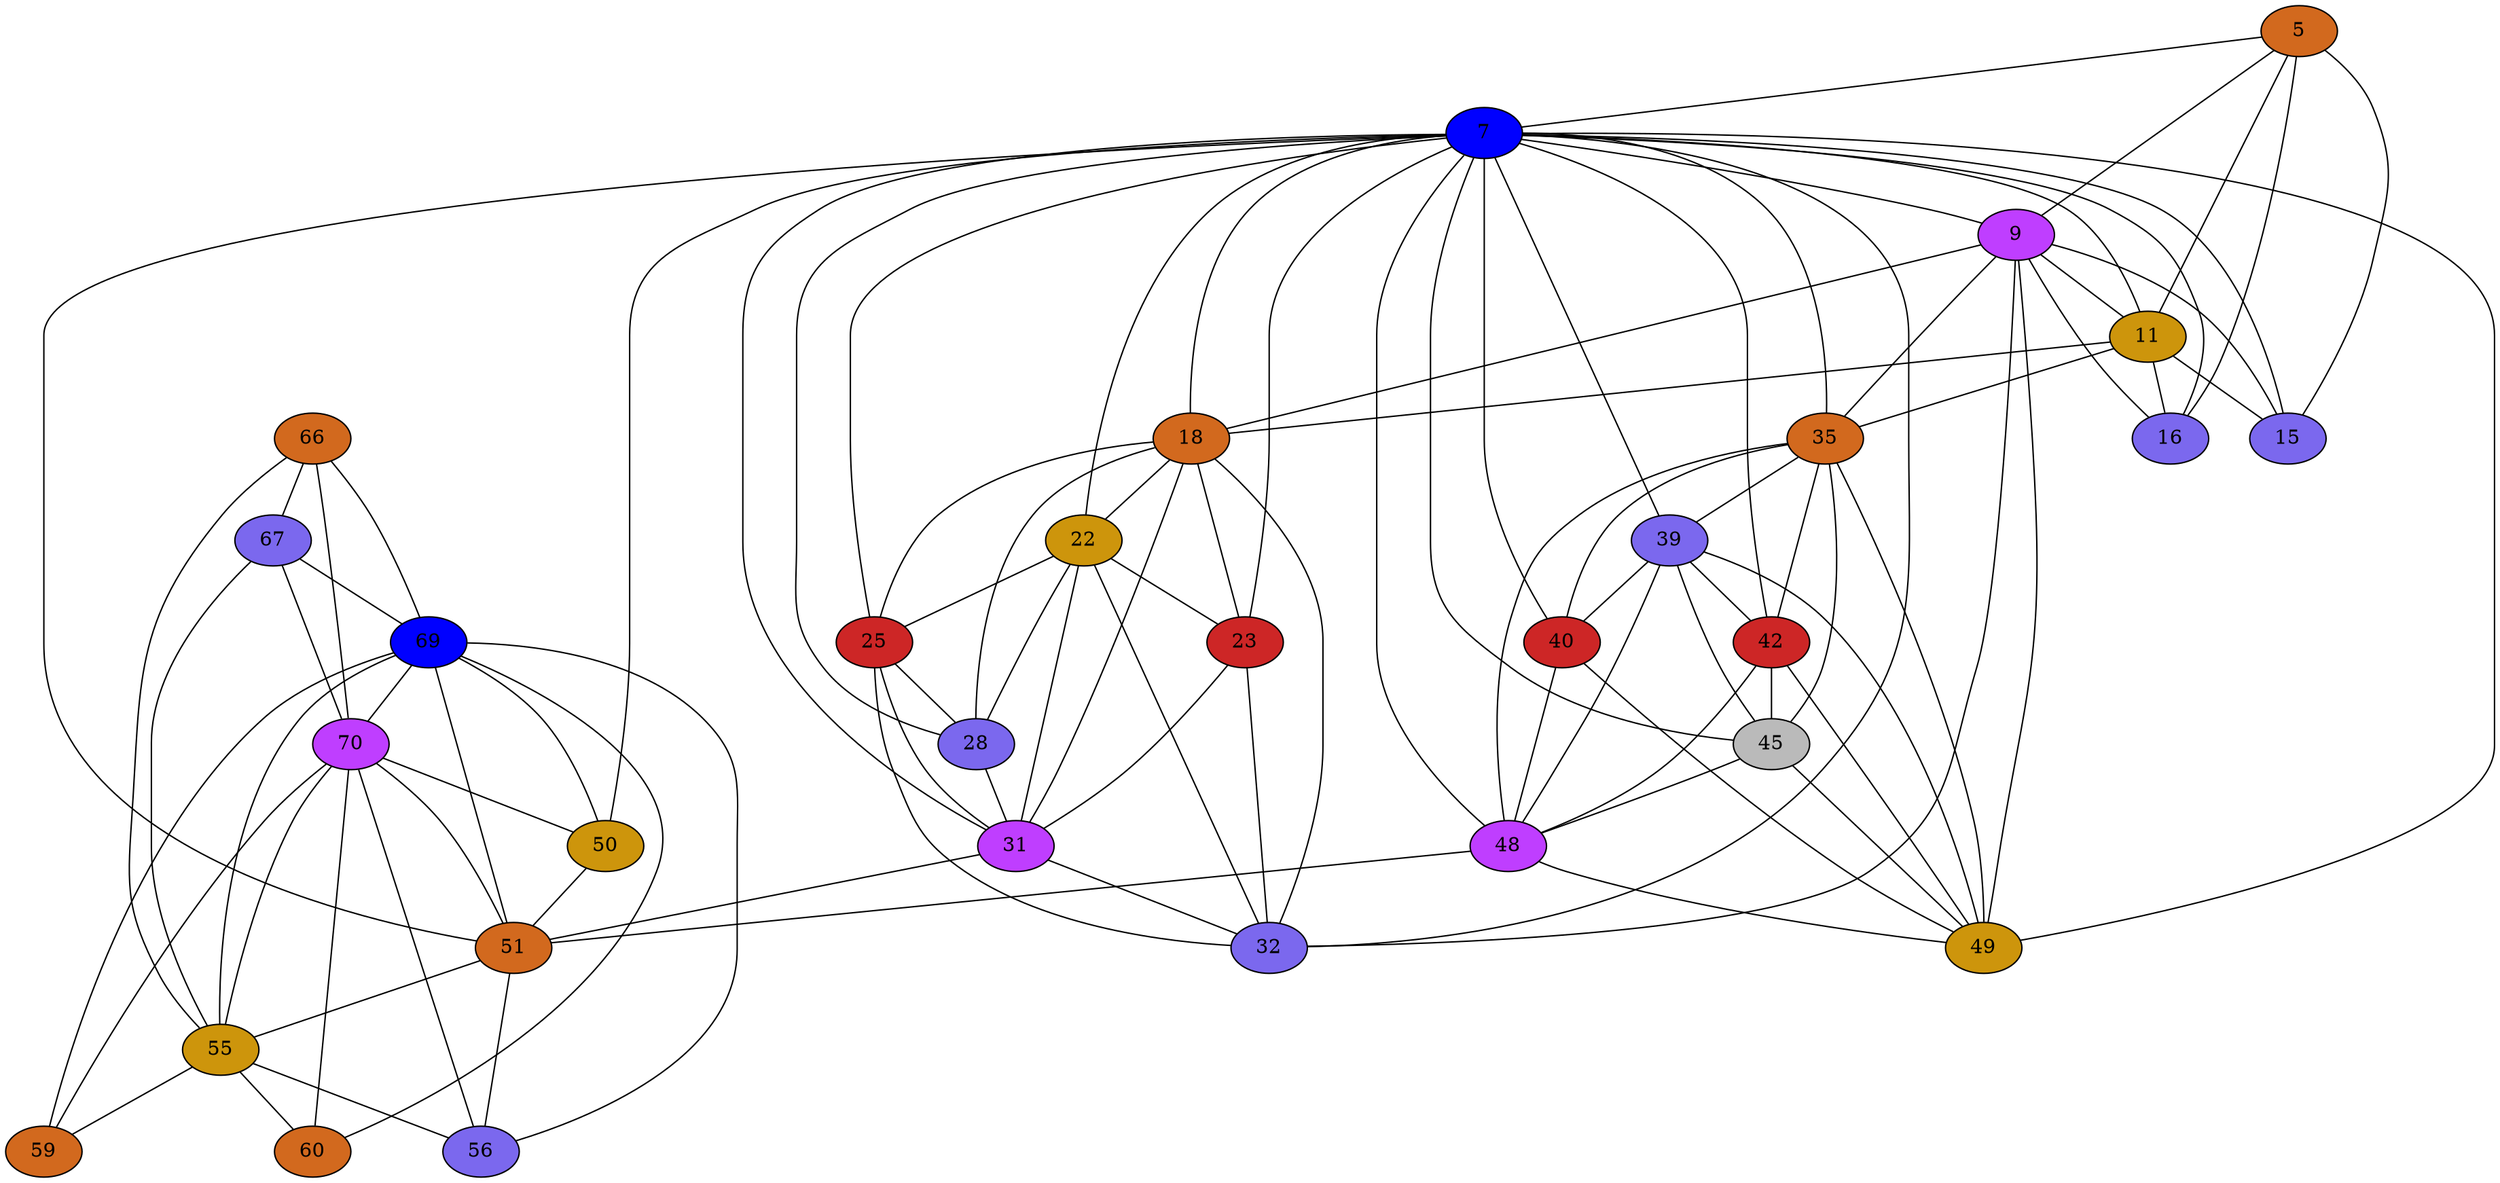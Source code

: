 strict graph {
66[label="66" style=filled fillcolor="chocolate"];
66 -- 67
66 -- 69
66 -- 70
66 -- 55
67[label="67" style=filled fillcolor="mediumslateblue"];
67 -- 66
67 -- 69
67 -- 70
67 -- 55
69[label="69" style=filled fillcolor="blue1"];
69 -- 50
69 -- 66
69 -- 67
69 -- 51
69 -- 70
69 -- 55
69 -- 56
69 -- 59
69 -- 60
5[label="5" style=filled fillcolor="chocolate"];
5 -- 16
5 -- 7
5 -- 9
5 -- 11
5 -- 15
70[label="70" style=filled fillcolor="darkorchid1"];
70 -- 66
70 -- 50
70 -- 67
70 -- 51
70 -- 69
70 -- 55
70 -- 56
70 -- 59
70 -- 60
7[label="7" style=filled fillcolor="blue1"];
7 -- 32
7 -- 35
7 -- 5
7 -- 39
7 -- 40
7 -- 9
7 -- 42
7 -- 11
7 -- 45
7 -- 15
7 -- 48
7 -- 16
7 -- 49
7 -- 50
7 -- 18
7 -- 51
7 -- 22
7 -- 23
7 -- 25
7 -- 28
7 -- 31
9[label="9" style=filled fillcolor="darkorchid1"];
9 -- 32
9 -- 16
9 -- 49
9 -- 18
9 -- 35
9 -- 5
9 -- 7
9 -- 11
9 -- 15
11[label="11" style=filled fillcolor="darkgoldenrod3"];
11 -- 16
11 -- 18
11 -- 35
11 -- 5
11 -- 7
11 -- 9
11 -- 15
15[label="15" style=filled fillcolor="mediumslateblue"];
15 -- 5
15 -- 7
15 -- 9
15 -- 11
16[label="16" style=filled fillcolor="mediumslateblue"];
16 -- 5
16 -- 7
16 -- 9
16 -- 11
18[label="18" style=filled fillcolor="chocolate"];
18 -- 32
18 -- 22
18 -- 23
18 -- 7
18 -- 25
18 -- 9
18 -- 11
18 -- 28
18 -- 31
22[label="22" style=filled fillcolor="darkgoldenrod3"];
22 -- 32
22 -- 18
22 -- 7
22 -- 23
22 -- 25
22 -- 28
22 -- 31
23[label="23" style=filled fillcolor="firebrick3"];
23 -- 32
23 -- 18
23 -- 22
23 -- 7
23 -- 31
25[label="25" style=filled fillcolor="firebrick3"];
25 -- 32
25 -- 18
25 -- 22
25 -- 7
25 -- 28
25 -- 31
28[label="28" style=filled fillcolor="mediumslateblue"];
28 -- 18
28 -- 22
28 -- 7
28 -- 25
28 -- 31
31[label="31" style=filled fillcolor="darkorchid1"];
31 -- 32
31 -- 18
31 -- 51
31 -- 22
31 -- 23
31 -- 7
31 -- 25
31 -- 28
32[label="32" style=filled fillcolor="mediumslateblue"];
32 -- 18
32 -- 22
32 -- 23
32 -- 7
32 -- 25
32 -- 9
32 -- 31
35[label="35" style=filled fillcolor="chocolate"];
35 -- 48
35 -- 49
35 -- 39
35 -- 7
35 -- 40
35 -- 9
35 -- 42
35 -- 11
35 -- 45
39[label="39" style=filled fillcolor="mediumslateblue"];
39 -- 48
39 -- 49
39 -- 35
39 -- 7
39 -- 40
39 -- 42
39 -- 45
40[label="40" style=filled fillcolor="firebrick3"];
40 -- 48
40 -- 49
40 -- 35
40 -- 7
40 -- 39
42[label="42" style=filled fillcolor="firebrick3"];
42 -- 48
42 -- 49
42 -- 35
42 -- 7
42 -- 39
42 -- 45
45[label="45" style=filled fillcolor="gray73"];
45 -- 48
45 -- 49
45 -- 35
45 -- 7
45 -- 39
45 -- 42
48[label="48" style=filled fillcolor="darkorchid1"];
48 -- 49
48 -- 51
48 -- 35
48 -- 39
48 -- 7
48 -- 40
48 -- 42
48 -- 45
49[label="49" style=filled fillcolor="darkgoldenrod3"];
49 -- 48
49 -- 35
49 -- 39
49 -- 7
49 -- 40
49 -- 9
49 -- 42
49 -- 45
50[label="50" style=filled fillcolor="darkgoldenrod3"];
50 -- 51
50 -- 69
50 -- 70
50 -- 7
51[label="51" style=filled fillcolor="chocolate"];
51 -- 48
51 -- 50
51 -- 69
51 -- 70
51 -- 55
51 -- 7
51 -- 56
51 -- 31
55[label="55" style=filled fillcolor="darkgoldenrod3"];
55 -- 66
55 -- 67
55 -- 51
55 -- 69
55 -- 70
55 -- 56
55 -- 59
55 -- 60
56[label="56" style=filled fillcolor="mediumslateblue"];
56 -- 51
56 -- 69
56 -- 70
56 -- 55
59[label="59" style=filled fillcolor="chocolate"];
59 -- 69
59 -- 70
59 -- 55
60[label="60" style=filled fillcolor="chocolate"];
60 -- 69
60 -- 70
60 -- 55
}